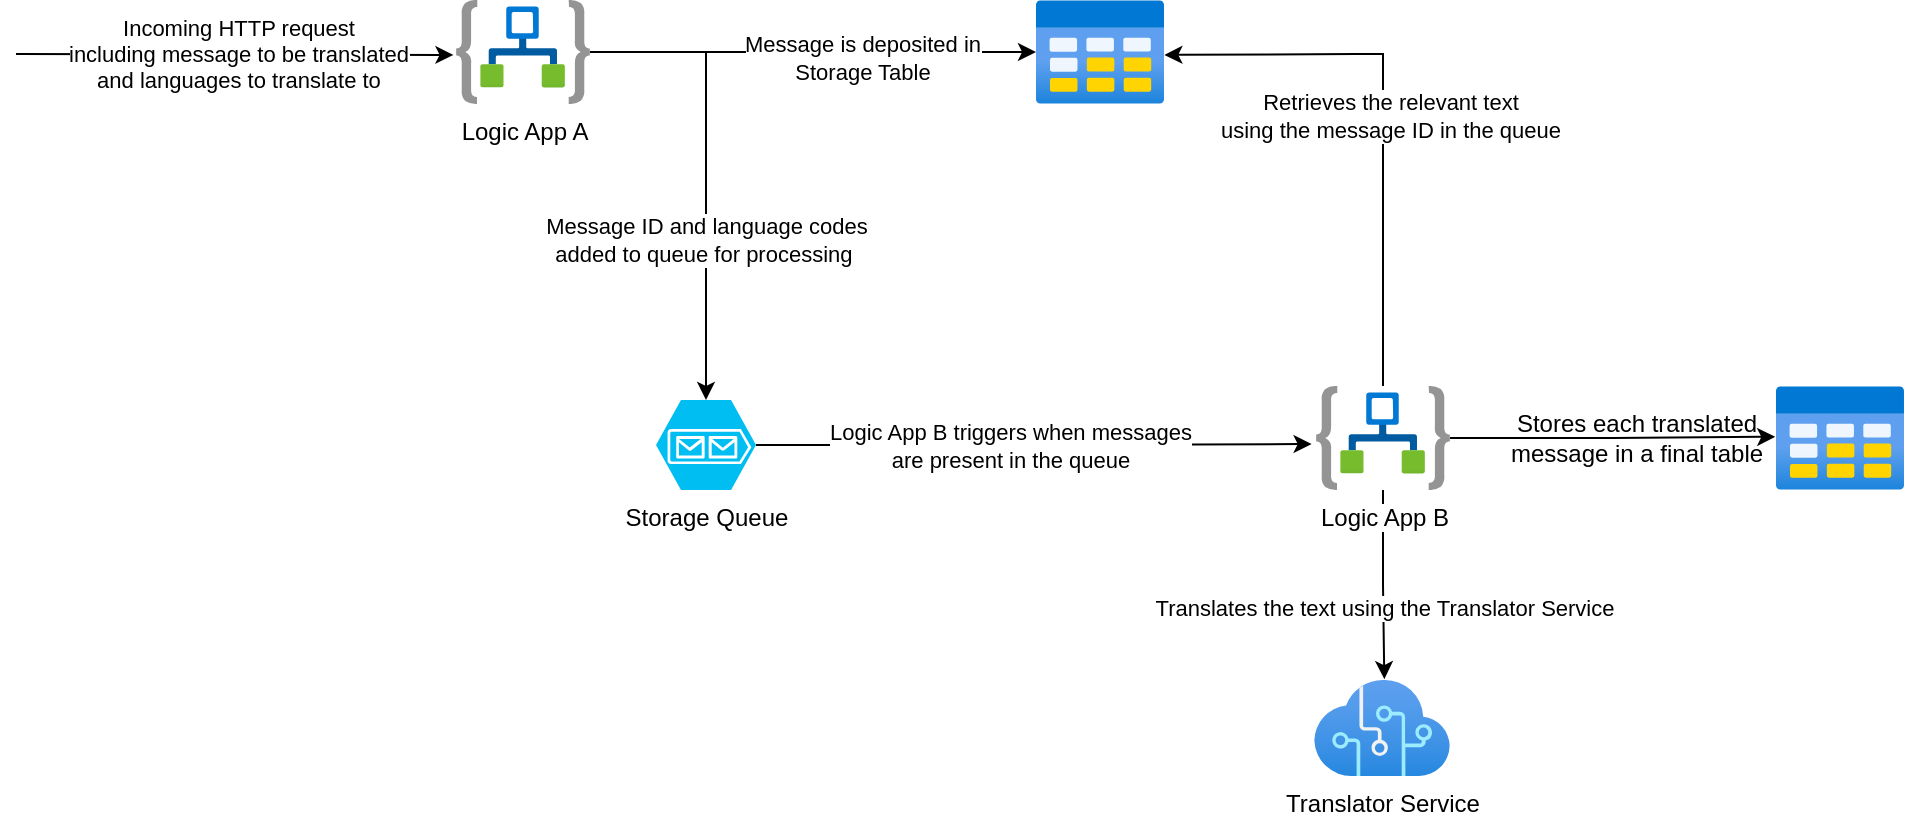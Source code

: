 <mxfile version="16.2.2" type="device"><diagram id="WI9T0HZ2pTsCkuznbFz-" name="Page-1"><mxGraphModel dx="784" dy="438" grid="1" gridSize="10" guides="1" tooltips="1" connect="1" arrows="1" fold="1" page="1" pageScale="1" pageWidth="1169" pageHeight="827" math="0" shadow="0"><root><mxCell id="0"/><mxCell id="1" parent="0"/><mxCell id="JytPmJOI3UJ2U9NhYcFi-7" style="edgeStyle=orthogonalEdgeStyle;rounded=0;orthogonalLoop=1;jettySize=auto;html=1;entryX=0.5;entryY=0;entryDx=0;entryDy=0;entryPerimeter=0;" edge="1" parent="1" source="JytPmJOI3UJ2U9NhYcFi-1" target="JytPmJOI3UJ2U9NhYcFi-4"><mxGeometry relative="1" as="geometry"><mxPoint x="500" y="303" as="targetPoint"/><Array as="points"><mxPoint x="535" y="106"/></Array></mxGeometry></mxCell><mxCell id="JytPmJOI3UJ2U9NhYcFi-15" value="Message ID and language codes &lt;br&gt;added to queue for processing&amp;nbsp;" style="edgeLabel;html=1;align=center;verticalAlign=middle;resizable=0;points=[];" vertex="1" connectable="0" parent="JytPmJOI3UJ2U9NhYcFi-7"><mxGeometry x="-0.179" relative="1" as="geometry"><mxPoint y="57" as="offset"/></mxGeometry></mxCell><mxCell id="JytPmJOI3UJ2U9NhYcFi-8" style="edgeStyle=orthogonalEdgeStyle;rounded=0;orthogonalLoop=1;jettySize=auto;html=1;entryX=0;entryY=0.5;entryDx=0;entryDy=0;entryPerimeter=0;" edge="1" parent="1" source="JytPmJOI3UJ2U9NhYcFi-1" target="JytPmJOI3UJ2U9NhYcFi-2"><mxGeometry relative="1" as="geometry"/></mxCell><mxCell id="JytPmJOI3UJ2U9NhYcFi-14" value="Message is deposited in&lt;br&gt;Storage Table" style="edgeLabel;html=1;align=center;verticalAlign=middle;resizable=0;points=[];" vertex="1" connectable="0" parent="JytPmJOI3UJ2U9NhYcFi-8"><mxGeometry x="-0.122" y="-3" relative="1" as="geometry"><mxPoint x="38" as="offset"/></mxGeometry></mxCell><mxCell id="JytPmJOI3UJ2U9NhYcFi-1" value="Logic App A" style="aspect=fixed;html=1;points=[];align=center;image;fontSize=12;image=img/lib/azure2/integration/Logic_Apps.svg;" vertex="1" parent="1"><mxGeometry x="410" y="80" width="67" height="52" as="geometry"/></mxCell><mxCell id="JytPmJOI3UJ2U9NhYcFi-2" value="" style="aspect=fixed;html=1;points=[];align=center;image;fontSize=12;image=img/lib/azure2/general/Table.svg;" vertex="1" parent="1"><mxGeometry x="700" y="80" width="64" height="52" as="geometry"/></mxCell><mxCell id="JytPmJOI3UJ2U9NhYcFi-10" style="edgeStyle=orthogonalEdgeStyle;rounded=0;orthogonalLoop=1;jettySize=auto;html=1;entryX=-0.006;entryY=0.488;entryDx=0;entryDy=0;entryPerimeter=0;" edge="1" parent="1" source="JytPmJOI3UJ2U9NhYcFi-3" target="JytPmJOI3UJ2U9NhYcFi-5"><mxGeometry relative="1" as="geometry"/></mxCell><mxCell id="JytPmJOI3UJ2U9NhYcFi-11" style="edgeStyle=orthogonalEdgeStyle;rounded=0;orthogonalLoop=1;jettySize=auto;html=1;entryX=1.003;entryY=0.528;entryDx=0;entryDy=0;entryPerimeter=0;" edge="1" parent="1" source="JytPmJOI3UJ2U9NhYcFi-3" target="JytPmJOI3UJ2U9NhYcFi-2"><mxGeometry relative="1" as="geometry"><mxPoint x="803.5" y="40" as="targetPoint"/><Array as="points"><mxPoint x="874" y="107"/><mxPoint x="860" y="107"/></Array></mxGeometry></mxCell><mxCell id="JytPmJOI3UJ2U9NhYcFi-16" value="Retrieves the relevant text&lt;br&gt;using the message ID in the queue" style="edgeLabel;html=1;align=center;verticalAlign=middle;resizable=0;points=[];" vertex="1" connectable="0" parent="JytPmJOI3UJ2U9NhYcFi-11"><mxGeometry x="-0.014" y="-3" relative="1" as="geometry"><mxPoint as="offset"/></mxGeometry></mxCell><mxCell id="JytPmJOI3UJ2U9NhYcFi-19" style="edgeStyle=orthogonalEdgeStyle;rounded=0;orthogonalLoop=1;jettySize=auto;html=1;entryX=0.517;entryY=-0.009;entryDx=0;entryDy=0;entryPerimeter=0;" edge="1" parent="1" source="JytPmJOI3UJ2U9NhYcFi-3" target="JytPmJOI3UJ2U9NhYcFi-18"><mxGeometry relative="1" as="geometry"/></mxCell><mxCell id="JytPmJOI3UJ2U9NhYcFi-20" value="Translates the text using the Translator Service" style="edgeLabel;html=1;align=center;verticalAlign=middle;resizable=0;points=[];" vertex="1" connectable="0" parent="JytPmJOI3UJ2U9NhYcFi-19"><mxGeometry x="0.248" relative="1" as="geometry"><mxPoint as="offset"/></mxGeometry></mxCell><mxCell id="JytPmJOI3UJ2U9NhYcFi-3" value="Logic App B" style="aspect=fixed;html=1;points=[];align=center;image;fontSize=12;image=img/lib/azure2/integration/Logic_Apps.svg;" vertex="1" parent="1"><mxGeometry x="840" y="273" width="67" height="52" as="geometry"/></mxCell><mxCell id="JytPmJOI3UJ2U9NhYcFi-9" style="edgeStyle=orthogonalEdgeStyle;rounded=0;orthogonalLoop=1;jettySize=auto;html=1;entryX=-0.033;entryY=0.558;entryDx=0;entryDy=0;entryPerimeter=0;" edge="1" parent="1" source="JytPmJOI3UJ2U9NhYcFi-4" target="JytPmJOI3UJ2U9NhYcFi-3"><mxGeometry relative="1" as="geometry"/></mxCell><mxCell id="JytPmJOI3UJ2U9NhYcFi-17" value="Logic App B triggers when messages &lt;br&gt;are present in the queue" style="edgeLabel;html=1;align=center;verticalAlign=middle;resizable=0;points=[];" vertex="1" connectable="0" parent="JytPmJOI3UJ2U9NhYcFi-9"><mxGeometry x="-0.16" y="-2" relative="1" as="geometry"><mxPoint x="10" y="-2" as="offset"/></mxGeometry></mxCell><mxCell id="JytPmJOI3UJ2U9NhYcFi-4" value="Storage Queue" style="verticalLabelPosition=bottom;html=1;verticalAlign=top;align=center;strokeColor=none;fillColor=#00BEF2;shape=mxgraph.azure.storage_queue;" vertex="1" parent="1"><mxGeometry x="510" y="280" width="50" height="45" as="geometry"/></mxCell><mxCell id="JytPmJOI3UJ2U9NhYcFi-5" value="" style="aspect=fixed;html=1;points=[];align=center;image;fontSize=12;image=img/lib/azure2/general/Table.svg;" vertex="1" parent="1"><mxGeometry x="1070" y="273" width="64" height="52" as="geometry"/></mxCell><mxCell id="JytPmJOI3UJ2U9NhYcFi-18" value="Translator Service" style="aspect=fixed;html=1;points=[];align=center;image;fontSize=12;image=img/lib/azure2/ai_machine_learning/Cognitive_Services.svg;" vertex="1" parent="1"><mxGeometry x="839" y="420" width="68" height="48" as="geometry"/></mxCell><mxCell id="JytPmJOI3UJ2U9NhYcFi-21" value="Stores each translated &lt;br&gt;message in a final table" style="text;html=1;align=center;verticalAlign=middle;resizable=0;points=[];autosize=1;strokeColor=none;fillColor=none;" vertex="1" parent="1"><mxGeometry x="930" y="284" width="140" height="30" as="geometry"/></mxCell><mxCell id="JytPmJOI3UJ2U9NhYcFi-12" value="" style="endArrow=classic;html=1;rounded=0;entryX=-0.019;entryY=0.528;entryDx=0;entryDy=0;entryPerimeter=0;" edge="1" parent="1" target="JytPmJOI3UJ2U9NhYcFi-1"><mxGeometry width="50" height="50" relative="1" as="geometry"><mxPoint x="190" y="107" as="sourcePoint"/><mxPoint x="440" y="140" as="targetPoint"/></mxGeometry></mxCell><mxCell id="JytPmJOI3UJ2U9NhYcFi-13" value="Incoming HTTP request &lt;br&gt;including message to be translated &lt;br&gt;and languages to translate to" style="edgeLabel;html=1;align=center;verticalAlign=middle;resizable=0;points=[];" vertex="1" connectable="0" parent="JytPmJOI3UJ2U9NhYcFi-12"><mxGeometry x="0.146" y="2" relative="1" as="geometry"><mxPoint x="-15" y="1" as="offset"/></mxGeometry></mxCell></root></mxGraphModel></diagram></mxfile>